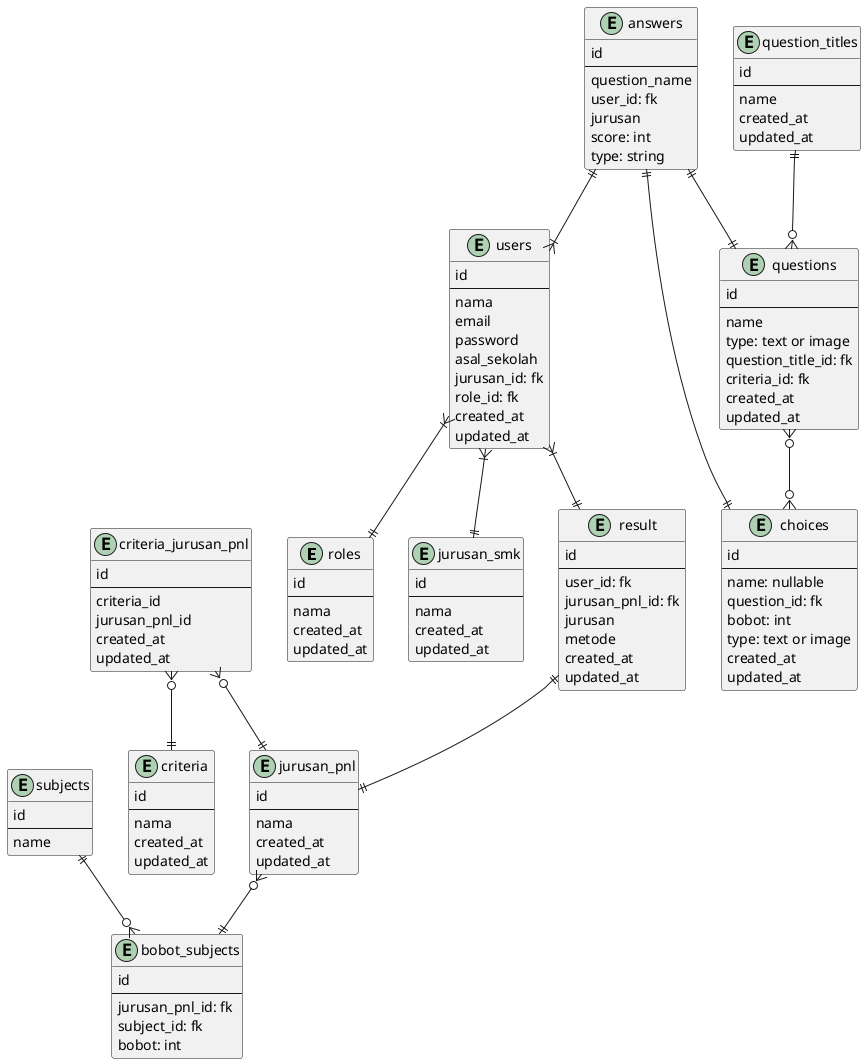 @startuml

entity roles{
    id
    --
    nama
    created_at
    updated_at
}

entity jurusan_smk{
    id
    --
    nama
    created_at
    updated_at
}


entity users {
    id
    --
    nama
    email
    password
    asal_sekolah
    jurusan_id: fk
    role_id: fk
    created_at
    updated_at
}

entity question_titles {
    id
    --
    name
    created_at
    updated_at
}

entity questions {
    id
    --
    name
    type: text or image
    question_title_id: fk
    criteria_id: fk
    created_at
    updated_at
}

entity choices {
    id
    --
    name: nullable
    question_id: fk
    bobot: int
    type: text or image
    created_at
    updated_at
}

entity answers {
    id
    --
    question_name
    user_id: fk
    jurusan
    score: int
    type: string
}

entity jurusan_pnl
{
    id
    --
    nama
    created_at
    updated_at
}

entity criteria
{
    id
    --
    nama
    created_at
    updated_at
}

entity criteria_jurusan_pnl
{
    id
    --
    criteria_id
    jurusan_pnl_id
    created_at
    updated_at
}

entity result
{
    id
    --
    user_id: fk
    jurusan_pnl_id: fk
    jurusan
    metode
    created_at
    updated_at
}


entity subjects
{
    id
    --
    name
}

entity bobot_subjects
{
    id
    --
    jurusan_pnl_id: fk
    subject_id: fk
    bobot: int
}




users }|--||roles
users }|--||result
result ||--|| jurusan_pnl
users }|--||jurusan_smk
question_titles ||--o{ questions
questions }o--o{ choices
choices ||--||answers
answers ||--|{ users
answers ||--|| questions
criteria_jurusan_pnl }o--|| criteria
criteria_jurusan_pnl }o--|| jurusan_pnl
jurusan_pnl }o--|| bobot_subjects
subjects ||--o{ bobot_subjects



@enduml
